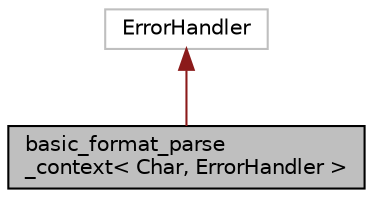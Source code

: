 digraph "basic_format_parse_context&lt; Char, ErrorHandler &gt;"
{
  edge [fontname="Helvetica",fontsize="10",labelfontname="Helvetica",labelfontsize="10"];
  node [fontname="Helvetica",fontsize="10",shape=record];
  Node2 [label="basic_format_parse\l_context\< Char, ErrorHandler \>",height=0.2,width=0.4,color="black", fillcolor="grey75", style="filled", fontcolor="black"];
  Node3 -> Node2 [dir="back",color="firebrick4",fontsize="10",style="solid",fontname="Helvetica"];
  Node3 [label="ErrorHandler",height=0.2,width=0.4,color="grey75", fillcolor="white", style="filled"];
}
